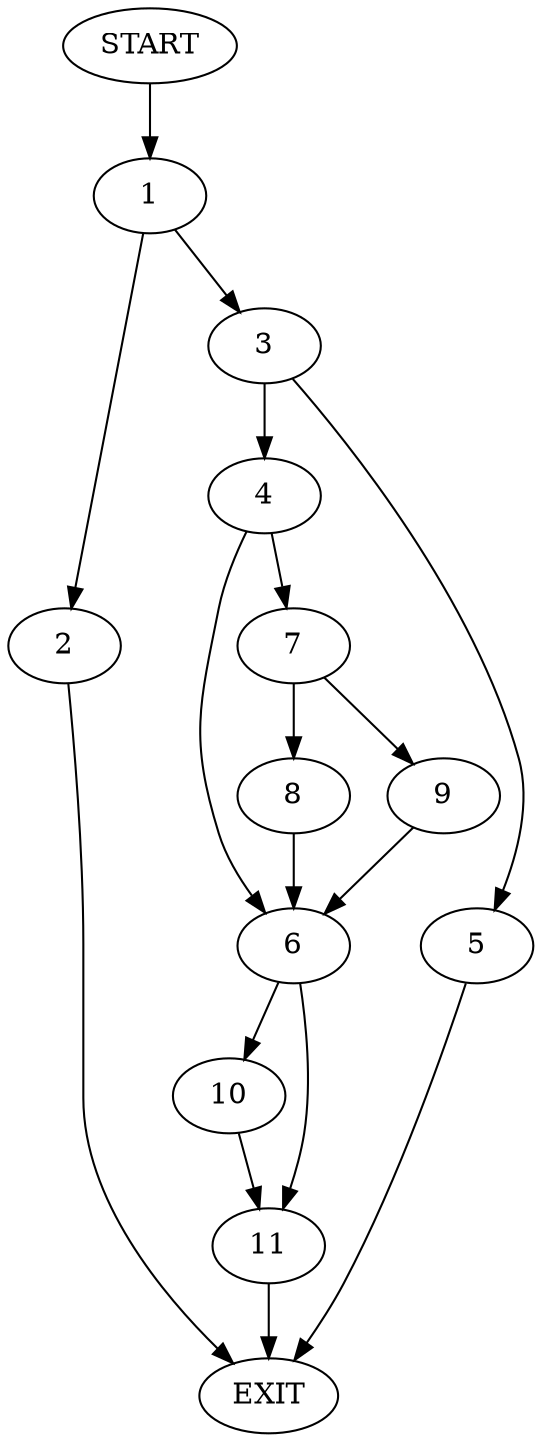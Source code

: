 digraph {
0 [label="START"]
12 [label="EXIT"]
0 -> 1
1 -> 2
1 -> 3
2 -> 12
3 -> 4
3 -> 5
4 -> 6
4 -> 7
5 -> 12
7 -> 8
7 -> 9
6 -> 10
6 -> 11
9 -> 6
8 -> 6
10 -> 11
11 -> 12
}
